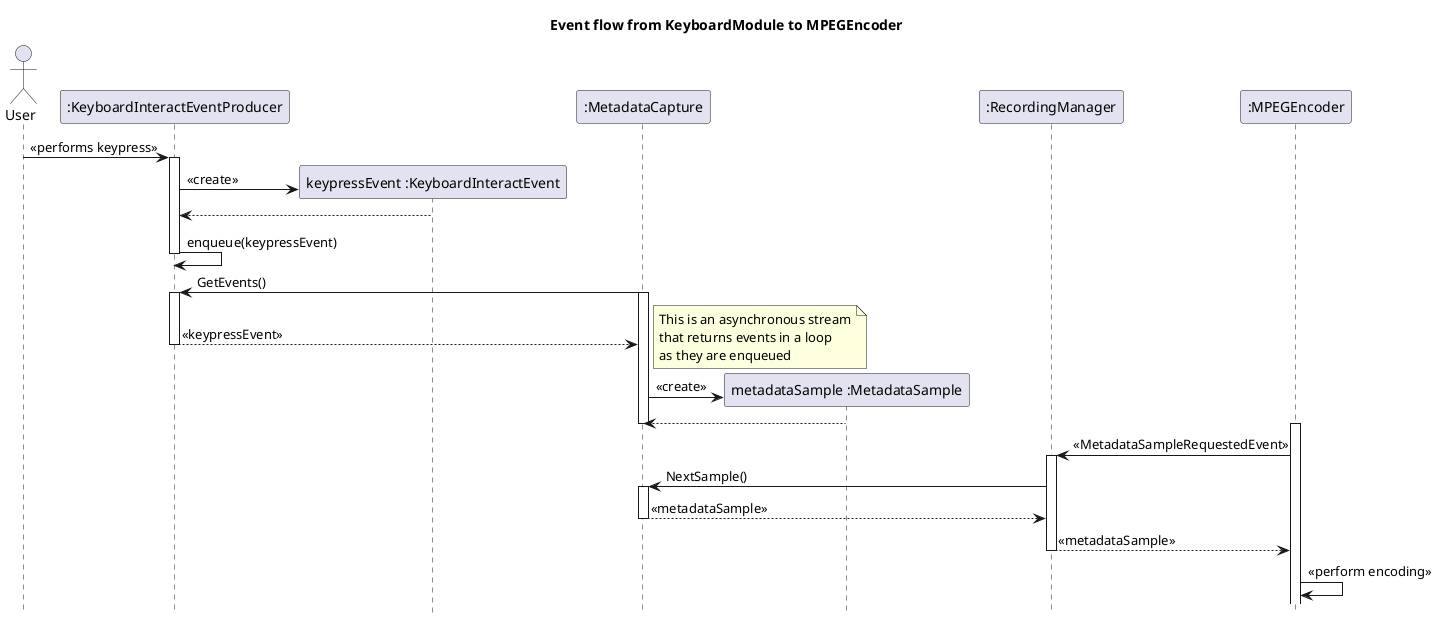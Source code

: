 @startuml
'skinparam monochrome true
hide footbox
title Event flow from KeyboardModule to MPEGEncoder
actor User

participant ":KeyboardInteractEventProducer" as KeyboardEventProducer
User -> KeyboardEventProducer : <<performs keypress>>
activate KeyboardEventProducer
create "keypressEvent :KeyboardInteractEvent" as KeyboardEvent
KeyboardEventProducer -> KeyboardEvent : <<create>>
KeyboardEventProducer <-- KeyboardEvent
KeyboardEventProducer -> KeyboardEventProducer : enqueue(keypressEvent)
deactivate KeyboardEventProducer

participant ":MetadataCapture" as MetadataCapture
MetadataCapture -> KeyboardEventProducer : GetEvents()
activate MetadataCapture
activate KeyboardEventProducer
MetadataCapture <-- KeyboardEventProducer : <<keypressEvent>>
note right
This is an asynchronous stream
that returns events in a loop
as they are enqueued
end note
deactivate KeyboardEventProducer

create "metadataSample :MetadataSample" as MetadataSample
MetadataCapture -> MetadataSample : <<create>>
MetadataCapture <-- MetadataSample
deactivate MetadataCapture

participant ":RecordingManager" as RecordingManager
participant ":MPEGEncoder" as MPEGEncoder
activate MPEGEncoder
MPEGEncoder -> RecordingManager : <<MetadataSampleRequestedEvent>>
activate RecordingManager
RecordingManager -> MetadataCapture : NextSample()
activate MetadataCapture
RecordingManager <-- MetadataCapture : <<metadataSample>>
deactivate MetadataCapture
MPEGEncoder <-- RecordingManager : <<metadataSample>>
deactivate RecordingManager
MPEGEncoder -> MPEGEncoder : <<perform encoding>>

@enduml
